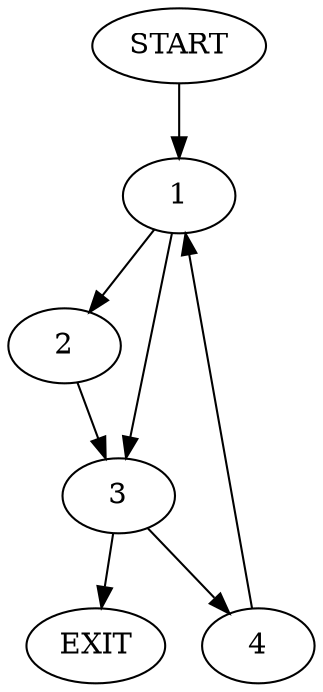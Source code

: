 digraph { 
0 [label="START"];
1;
2;
3;
4;
5[label="EXIT"];
0 -> 1;
1 -> 2;
1 -> 3;
2 -> 3;
3 -> 4;
3 -> 5;
4 -> 1;
}
